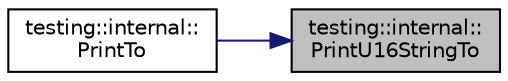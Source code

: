 digraph "testing::internal::PrintU16StringTo"
{
 // LATEX_PDF_SIZE
  bgcolor="transparent";
  edge [fontname="Helvetica",fontsize="10",labelfontname="Helvetica",labelfontsize="10"];
  node [fontname="Helvetica",fontsize="10",shape=record];
  rankdir="RL";
  Node1 [label="testing::internal::\lPrintU16StringTo",height=0.2,width=0.4,color="black", fillcolor="grey75", style="filled", fontcolor="black",tooltip=" "];
  Node1 -> Node2 [dir="back",color="midnightblue",fontsize="10",style="solid",fontname="Helvetica"];
  Node2 [label="testing::internal::\lPrintTo",height=0.2,width=0.4,color="black",URL="$namespacetesting_1_1internal.html#a07c81c231dcb204cce575a83dc2cf36c",tooltip=" "];
}

